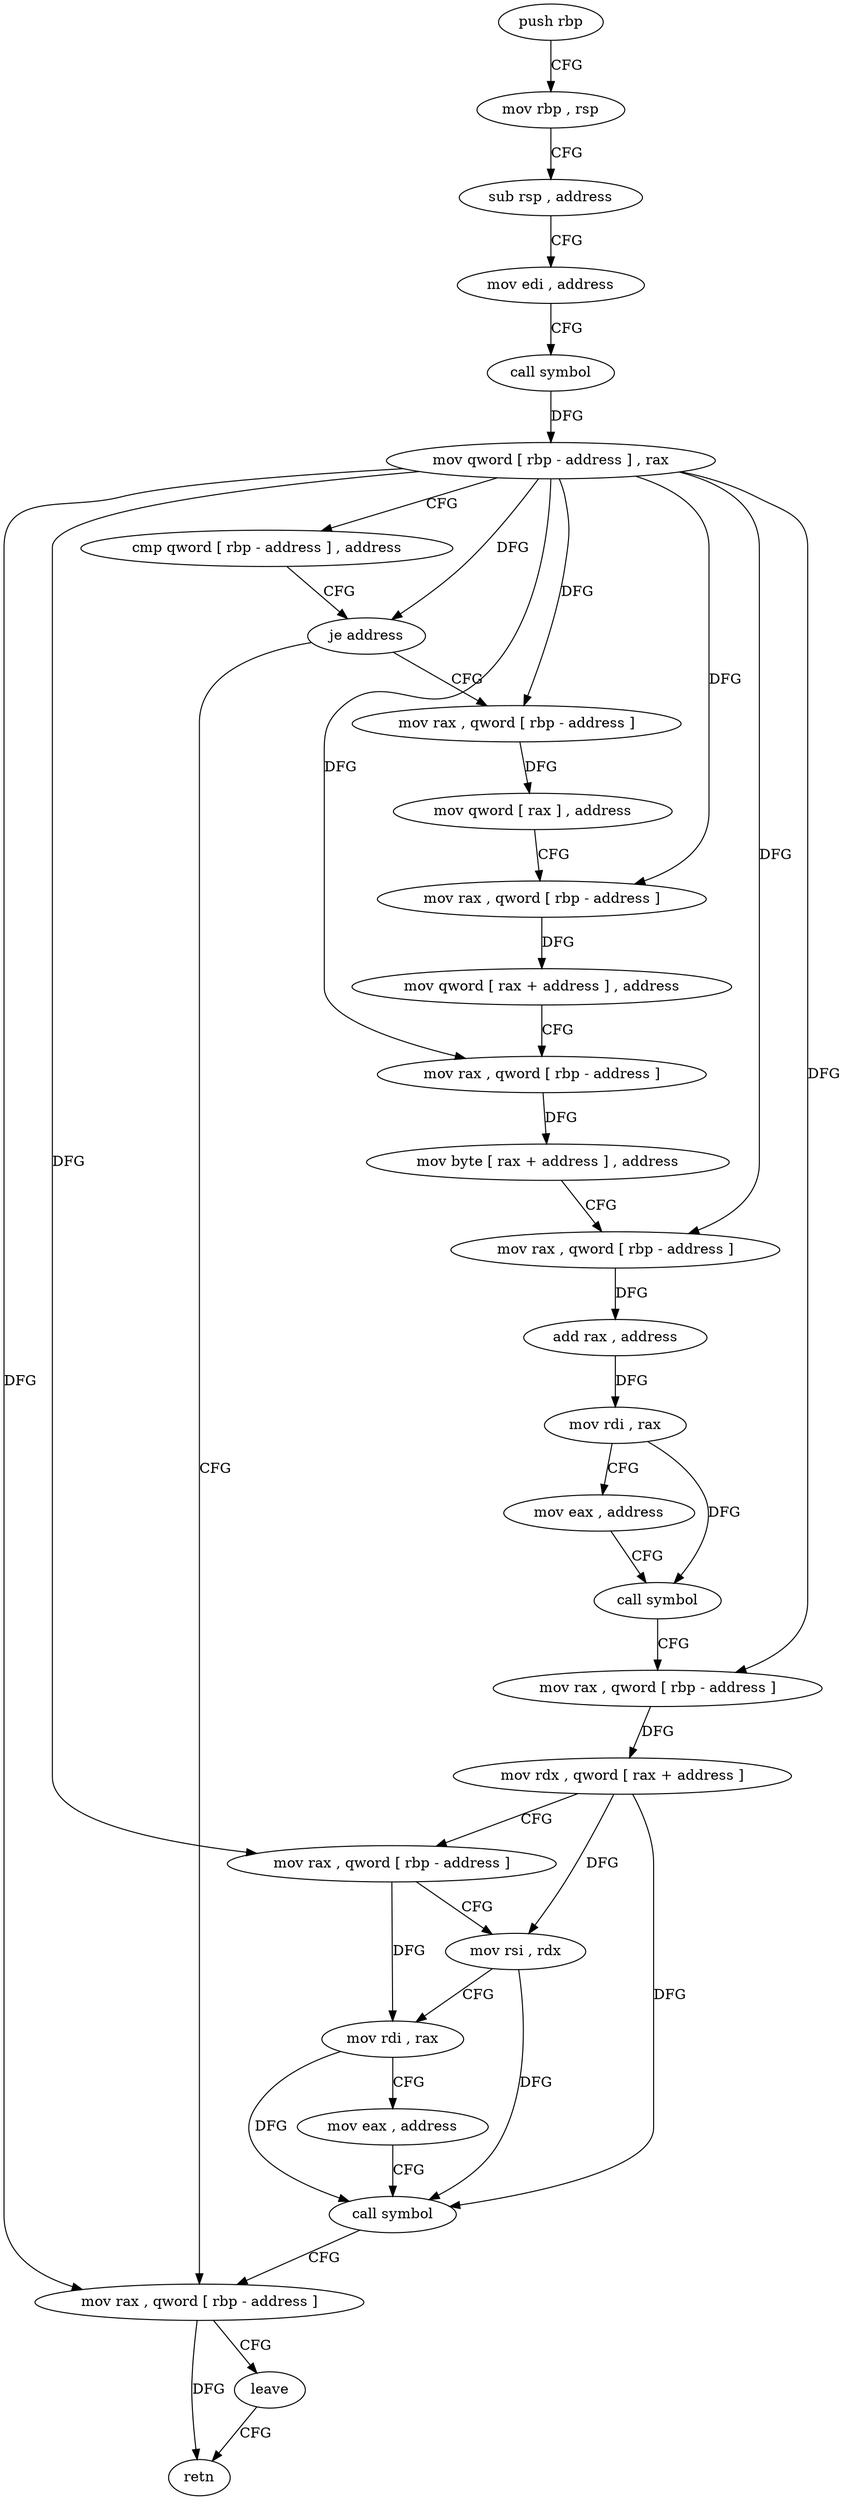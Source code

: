 digraph "func" {
"137672" [label = "push rbp" ]
"137673" [label = "mov rbp , rsp" ]
"137676" [label = "sub rsp , address" ]
"137680" [label = "mov edi , address" ]
"137685" [label = "call symbol" ]
"137690" [label = "mov qword [ rbp - address ] , rax" ]
"137694" [label = "cmp qword [ rbp - address ] , address" ]
"137699" [label = "je address" ]
"137781" [label = "mov rax , qword [ rbp - address ]" ]
"137701" [label = "mov rax , qword [ rbp - address ]" ]
"137785" [label = "leave" ]
"137786" [label = "retn" ]
"137705" [label = "mov qword [ rax ] , address" ]
"137712" [label = "mov rax , qword [ rbp - address ]" ]
"137716" [label = "mov qword [ rax + address ] , address" ]
"137724" [label = "mov rax , qword [ rbp - address ]" ]
"137728" [label = "mov byte [ rax + address ] , address" ]
"137732" [label = "mov rax , qword [ rbp - address ]" ]
"137736" [label = "add rax , address" ]
"137740" [label = "mov rdi , rax" ]
"137743" [label = "mov eax , address" ]
"137748" [label = "call symbol" ]
"137753" [label = "mov rax , qword [ rbp - address ]" ]
"137757" [label = "mov rdx , qword [ rax + address ]" ]
"137761" [label = "mov rax , qword [ rbp - address ]" ]
"137765" [label = "mov rsi , rdx" ]
"137768" [label = "mov rdi , rax" ]
"137771" [label = "mov eax , address" ]
"137776" [label = "call symbol" ]
"137672" -> "137673" [ label = "CFG" ]
"137673" -> "137676" [ label = "CFG" ]
"137676" -> "137680" [ label = "CFG" ]
"137680" -> "137685" [ label = "CFG" ]
"137685" -> "137690" [ label = "DFG" ]
"137690" -> "137694" [ label = "CFG" ]
"137690" -> "137699" [ label = "DFG" ]
"137690" -> "137781" [ label = "DFG" ]
"137690" -> "137701" [ label = "DFG" ]
"137690" -> "137712" [ label = "DFG" ]
"137690" -> "137724" [ label = "DFG" ]
"137690" -> "137732" [ label = "DFG" ]
"137690" -> "137753" [ label = "DFG" ]
"137690" -> "137761" [ label = "DFG" ]
"137694" -> "137699" [ label = "CFG" ]
"137699" -> "137781" [ label = "CFG" ]
"137699" -> "137701" [ label = "CFG" ]
"137781" -> "137785" [ label = "CFG" ]
"137781" -> "137786" [ label = "DFG" ]
"137701" -> "137705" [ label = "DFG" ]
"137785" -> "137786" [ label = "CFG" ]
"137705" -> "137712" [ label = "CFG" ]
"137712" -> "137716" [ label = "DFG" ]
"137716" -> "137724" [ label = "CFG" ]
"137724" -> "137728" [ label = "DFG" ]
"137728" -> "137732" [ label = "CFG" ]
"137732" -> "137736" [ label = "DFG" ]
"137736" -> "137740" [ label = "DFG" ]
"137740" -> "137743" [ label = "CFG" ]
"137740" -> "137748" [ label = "DFG" ]
"137743" -> "137748" [ label = "CFG" ]
"137748" -> "137753" [ label = "CFG" ]
"137753" -> "137757" [ label = "DFG" ]
"137757" -> "137761" [ label = "CFG" ]
"137757" -> "137765" [ label = "DFG" ]
"137757" -> "137776" [ label = "DFG" ]
"137761" -> "137765" [ label = "CFG" ]
"137761" -> "137768" [ label = "DFG" ]
"137765" -> "137768" [ label = "CFG" ]
"137765" -> "137776" [ label = "DFG" ]
"137768" -> "137771" [ label = "CFG" ]
"137768" -> "137776" [ label = "DFG" ]
"137771" -> "137776" [ label = "CFG" ]
"137776" -> "137781" [ label = "CFG" ]
}
